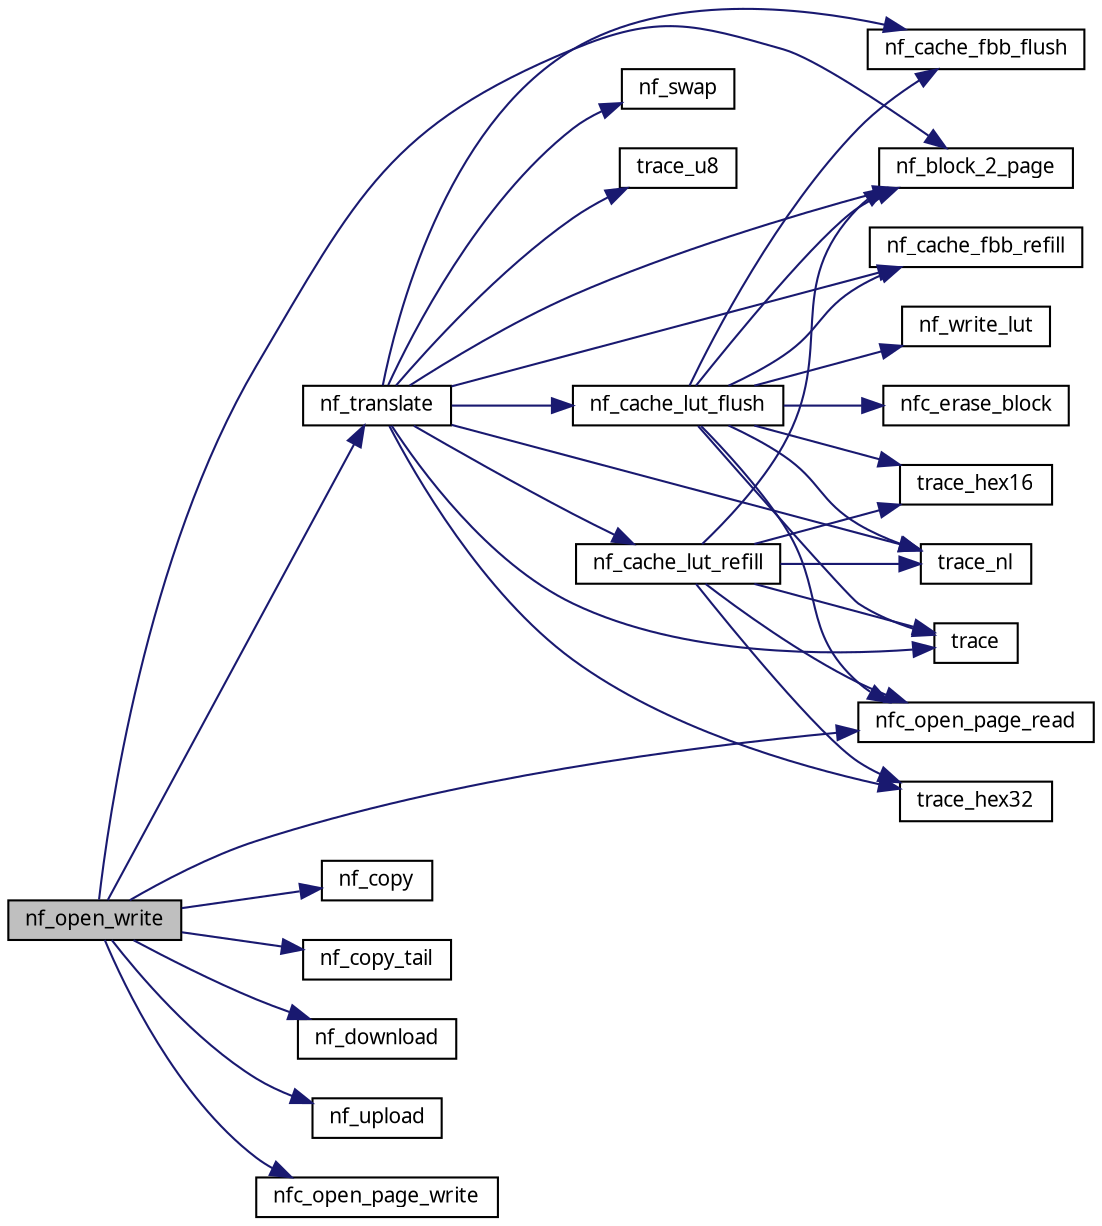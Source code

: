 digraph G
{
  edge [fontname="FreeSans.ttf",fontsize=10,labelfontname="FreeSans.ttf",labelfontsize=10];
  node [fontname="FreeSans.ttf",fontsize=10,shape=record];
  rankdir=LR;
  Node1 [label="nf_open_write",height=0.2,width=0.4,color="black", fillcolor="grey75", style="filled" fontcolor="black"];
  Node1 -> Node2 [color="midnightblue",fontsize=10,style="solid",fontname="FreeSans.ttf"];
  Node2 [label="nf_block_2_page",height=0.2,width=0.4,color="black", fillcolor="white", style="filled",URL="$a00062.html#f713bee0ed464d2bfa6876cd9d4ef296"];
  Node1 -> Node3 [color="midnightblue",fontsize=10,style="solid",fontname="FreeSans.ttf"];
  Node3 [label="nf_copy",height=0.2,width=0.4,color="black", fillcolor="white", style="filled",URL="$a00062.html#79e27718d9bc988607f630c2ff410848",tooltip="Copy a NF page to a new one."];
  Node1 -> Node4 [color="midnightblue",fontsize=10,style="solid",fontname="FreeSans.ttf"];
  Node4 [label="nf_copy_tail",height=0.2,width=0.4,color="black", fillcolor="white", style="filled",URL="$a00062.html#a38cbc2641b27ca8fe33b40dbfdd7486"];
  Node1 -> Node5 [color="midnightblue",fontsize=10,style="solid",fontname="FreeSans.ttf"];
  Node5 [label="nf_download",height=0.2,width=0.4,color="black", fillcolor="white", style="filled",URL="$a00062.html#b7f3d7c1f70d339f8613aaaeb4262959",tooltip="Download packets of 16 bytes from RAM to the NAND Flash."];
  Node1 -> Node6 [color="midnightblue",fontsize=10,style="solid",fontname="FreeSans.ttf"];
  Node6 [label="nf_translate",height=0.2,width=0.4,color="black", fillcolor="white", style="filled",URL="$a00062.html#4a1dd64acf67b8ab91e9ea1c0b976c4f",tooltip="Translate a logical sector to physical parameters."];
  Node6 -> Node2 [color="midnightblue",fontsize=10,style="solid",fontname="FreeSans.ttf"];
  Node6 -> Node7 [color="midnightblue",fontsize=10,style="solid",fontname="FreeSans.ttf"];
  Node7 [label="nf_cache_fbb_flush",height=0.2,width=0.4,color="black", fillcolor="white", style="filled",URL="$a00062.html#4eb467f47ee05e8b863e8da657db4c2f",tooltip="Flushes the FBB cache into a new FBB entry."];
  Node6 -> Node8 [color="midnightblue",fontsize=10,style="solid",fontname="FreeSans.ttf"];
  Node8 [label="nf_cache_fbb_refill",height=0.2,width=0.4,color="black", fillcolor="white", style="filled",URL="$a00062.html#524dde7169bece3f9ce79e1c56d7412b",tooltip="Reload the FBB cache memory, starting from 0."];
  Node6 -> Node9 [color="midnightblue",fontsize=10,style="solid",fontname="FreeSans.ttf"];
  Node9 [label="nf_cache_lut_flush",height=0.2,width=0.4,color="black", fillcolor="white", style="filled",URL="$a00062.html#c029fba5c62db088a077b69802d61f91",tooltip="Flushes the LUT cache into a new LUT entry."];
  Node9 -> Node2 [color="midnightblue",fontsize=10,style="solid",fontname="FreeSans.ttf"];
  Node9 -> Node7 [color="midnightblue",fontsize=10,style="solid",fontname="FreeSans.ttf"];
  Node9 -> Node8 [color="midnightblue",fontsize=10,style="solid",fontname="FreeSans.ttf"];
  Node9 -> Node10 [color="midnightblue",fontsize=10,style="solid",fontname="FreeSans.ttf"];
  Node10 [label="nf_write_lut",height=0.2,width=0.4,color="black", fillcolor="white", style="filled",URL="$a00062.html#4033ef04a3cbd39dc9d6071c6d7c2a9b",tooltip="Writes a LUT in memory from a buffer."];
  Node9 -> Node11 [color="midnightblue",fontsize=10,style="solid",fontname="FreeSans.ttf"];
  Node11 [label="nfc_erase_block",height=0.2,width=0.4,color="black", fillcolor="white", style="filled",URL="$a00060.html#4a7f7eed66f5eb678e4a96ae5dc32486",tooltip="Erases a block."];
  Node9 -> Node12 [color="midnightblue",fontsize=10,style="solid",fontname="FreeSans.ttf"];
  Node12 [label="nfc_open_page_read",height=0.2,width=0.4,color="black", fillcolor="white", style="filled",URL="$a00060.html#a0a322a0237ff247248591adb2b10fab",tooltip="Opens a page for read."];
  Node9 -> Node13 [color="midnightblue",fontsize=10,style="solid",fontname="FreeSans.ttf"];
  Node13 [label="trace",height=0.2,width=0.4,color="black", fillcolor="white", style="filled",URL="$a00043.html#33937de27cd71c4dab3027caaae4fdf9",tooltip="Fonction used for send a texte on OCD/Serial Debug Interface."];
  Node9 -> Node14 [color="midnightblue",fontsize=10,style="solid",fontname="FreeSans.ttf"];
  Node14 [label="trace_hex16",height=0.2,width=0.4,color="black", fillcolor="white", style="filled",URL="$a00043.html#b2fa7a964f1f12c6d41357ac95c452a9"];
  Node9 -> Node15 [color="midnightblue",fontsize=10,style="solid",fontname="FreeSans.ttf"];
  Node15 [label="trace_nl",height=0.2,width=0.4,color="black", fillcolor="white", style="filled",URL="$a00043.html#9b606c2b7ffbe1b46600f9719fc6caa6"];
  Node6 -> Node16 [color="midnightblue",fontsize=10,style="solid",fontname="FreeSans.ttf"];
  Node16 [label="nf_cache_lut_refill",height=0.2,width=0.4,color="black", fillcolor="white", style="filled",URL="$a00062.html#a41b7176d88738a2110b2f2e840f73ac",tooltip="Reload the LUT cache memory, starting from the specified logical block number given..."];
  Node16 -> Node2 [color="midnightblue",fontsize=10,style="solid",fontname="FreeSans.ttf"];
  Node16 -> Node12 [color="midnightblue",fontsize=10,style="solid",fontname="FreeSans.ttf"];
  Node16 -> Node13 [color="midnightblue",fontsize=10,style="solid",fontname="FreeSans.ttf"];
  Node16 -> Node14 [color="midnightblue",fontsize=10,style="solid",fontname="FreeSans.ttf"];
  Node16 -> Node17 [color="midnightblue",fontsize=10,style="solid",fontname="FreeSans.ttf"];
  Node17 [label="trace_hex32",height=0.2,width=0.4,color="black", fillcolor="white", style="filled",URL="$a00043.html#1f752dbcd0990c4943d2a3e6cb757748"];
  Node16 -> Node15 [color="midnightblue",fontsize=10,style="solid",fontname="FreeSans.ttf"];
  Node6 -> Node18 [color="midnightblue",fontsize=10,style="solid",fontname="FreeSans.ttf"];
  Node18 [label="nf_swap",height=0.2,width=0.4,color="black", fillcolor="white", style="filled",URL="$a00062.html#1a579e74d337851734361358c99c603e",tooltip="Swap 2 blocks from the LUT and the FBB."];
  Node6 -> Node13 [color="midnightblue",fontsize=10,style="solid",fontname="FreeSans.ttf"];
  Node6 -> Node17 [color="midnightblue",fontsize=10,style="solid",fontname="FreeSans.ttf"];
  Node6 -> Node15 [color="midnightblue",fontsize=10,style="solid",fontname="FreeSans.ttf"];
  Node6 -> Node19 [color="midnightblue",fontsize=10,style="solid",fontname="FreeSans.ttf"];
  Node19 [label="trace_u8",height=0.2,width=0.4,color="black", fillcolor="white", style="filled",URL="$a00043.html#d4bede103a48a856e8360af858be6c7a",tooltip="Fonction used to display a byte value in the decimal form on OCD/Serial Debug Interface..."];
  Node1 -> Node20 [color="midnightblue",fontsize=10,style="solid",fontname="FreeSans.ttf"];
  Node20 [label="nf_upload",height=0.2,width=0.4,color="black", fillcolor="white", style="filled",URL="$a00062.html#d530651d772a5d7f5c1ff3bf91eda4c2",tooltip="Upload packets of 16 bytes from the NAND Flash to RAM."];
  Node1 -> Node12 [color="midnightblue",fontsize=10,style="solid",fontname="FreeSans.ttf"];
  Node1 -> Node21 [color="midnightblue",fontsize=10,style="solid",fontname="FreeSans.ttf"];
  Node21 [label="nfc_open_page_write",height=0.2,width=0.4,color="black", fillcolor="white", style="filled",URL="$a00060.html#856b5ae1fade14e11da35fd5109fda8c",tooltip="Opens a page for write."];
}
